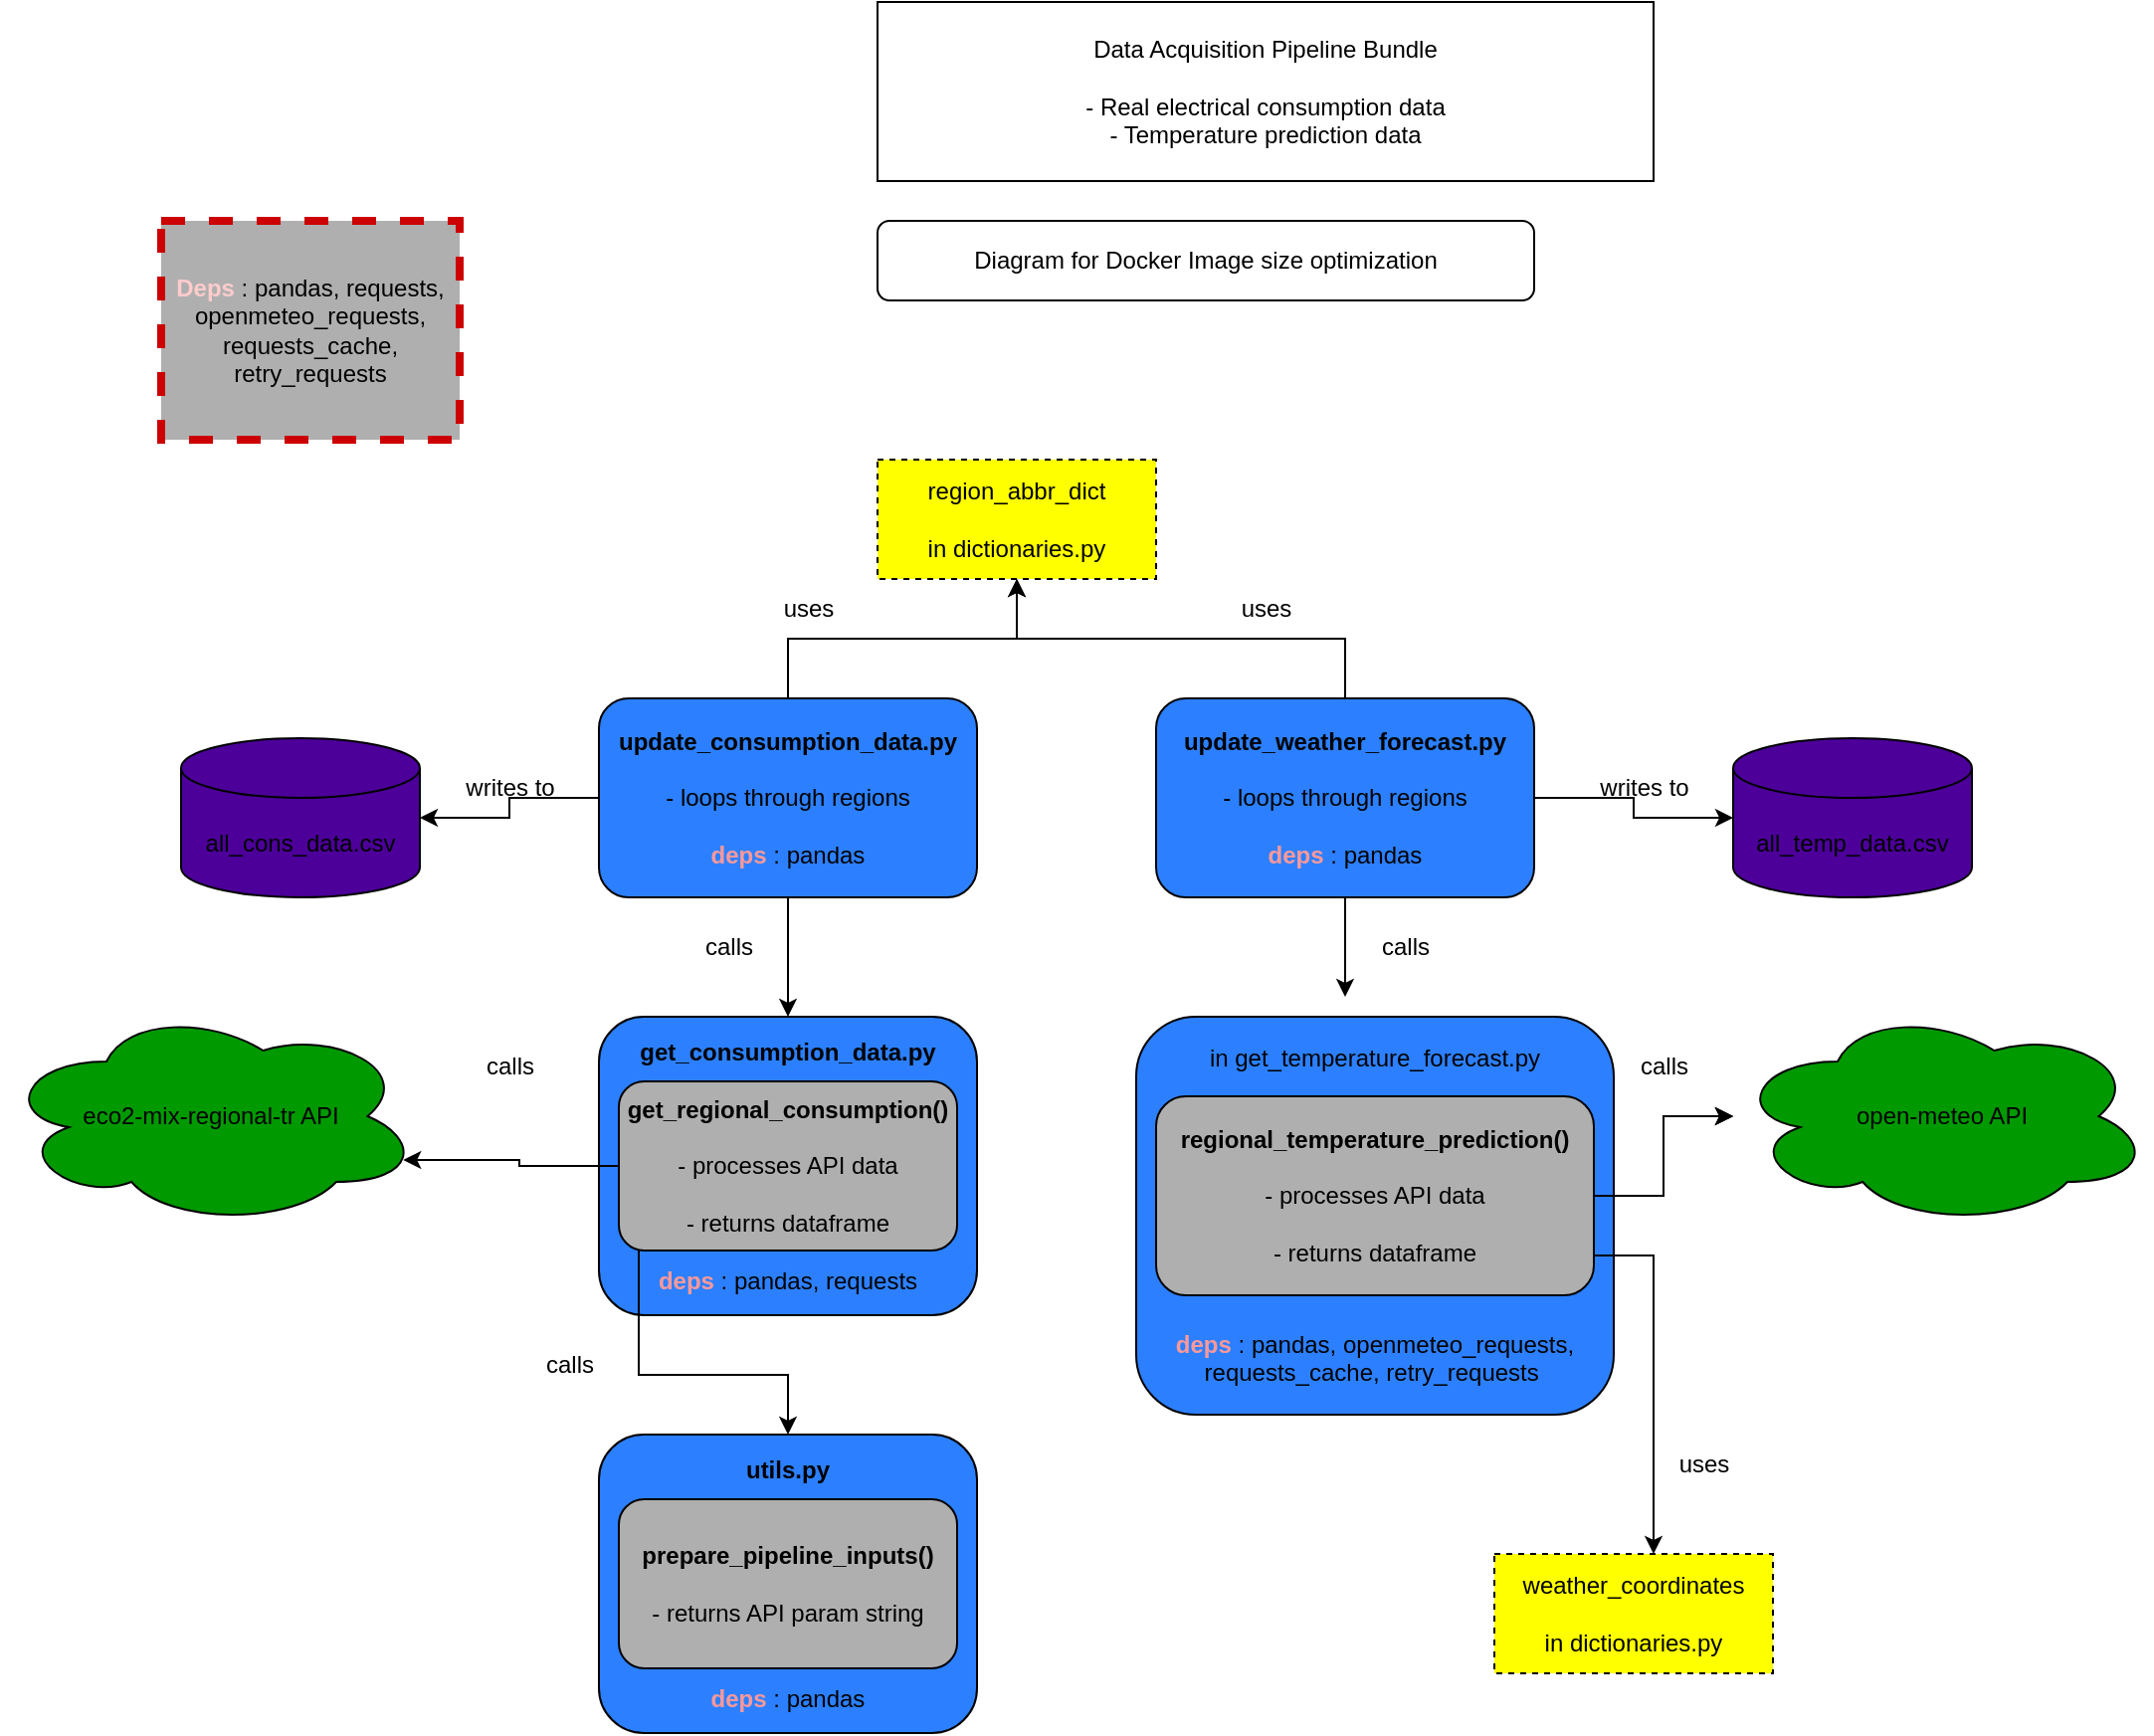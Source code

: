 <mxfile version="26.2.2">
  <diagram id="C5RBs43oDa-KdzZeNtuy" name="Page-1">
    <mxGraphModel dx="2255" dy="2058" grid="1" gridSize="10" guides="1" tooltips="1" connect="1" arrows="1" fold="1" page="1" pageScale="1" pageWidth="827" pageHeight="1169" math="0" shadow="0">
      <root>
        <mxCell id="WIyWlLk6GJQsqaUBKTNV-0" />
        <mxCell id="WIyWlLk6GJQsqaUBKTNV-1" parent="WIyWlLk6GJQsqaUBKTNV-0" />
        <mxCell id="WIyWlLk6GJQsqaUBKTNV-3" value="Diagram for Docker Image size optimization" style="rounded=1;whiteSpace=wrap;html=1;fontSize=12;glass=0;strokeWidth=1;shadow=0;" parent="WIyWlLk6GJQsqaUBKTNV-1" vertex="1">
          <mxGeometry x="340" y="-90" width="330" height="40" as="geometry" />
        </mxCell>
        <mxCell id="MsraNqGPP_kelZlvkzCJ-0" value="Data Acquisition Pipeline Bundle&lt;div&gt;&lt;br&gt;&lt;/div&gt;&lt;div&gt;- Real electrical consumption data&lt;/div&gt;&lt;div&gt;- Temperature prediction data&lt;/div&gt;" style="rounded=0;whiteSpace=wrap;html=1;" vertex="1" parent="WIyWlLk6GJQsqaUBKTNV-1">
          <mxGeometry x="340" y="-200" width="390" height="90" as="geometry" />
        </mxCell>
        <mxCell id="MsraNqGPP_kelZlvkzCJ-4" value="" style="edgeStyle=orthogonalEdgeStyle;rounded=0;orthogonalLoop=1;jettySize=auto;html=1;" edge="1" parent="WIyWlLk6GJQsqaUBKTNV-1" source="MsraNqGPP_kelZlvkzCJ-2" target="MsraNqGPP_kelZlvkzCJ-3">
          <mxGeometry relative="1" as="geometry" />
        </mxCell>
        <mxCell id="MsraNqGPP_kelZlvkzCJ-7" value="" style="edgeStyle=orthogonalEdgeStyle;rounded=0;orthogonalLoop=1;jettySize=auto;html=1;" edge="1" parent="WIyWlLk6GJQsqaUBKTNV-1" source="MsraNqGPP_kelZlvkzCJ-2" target="MsraNqGPP_kelZlvkzCJ-6">
          <mxGeometry relative="1" as="geometry" />
        </mxCell>
        <mxCell id="MsraNqGPP_kelZlvkzCJ-32" value="" style="edgeStyle=orthogonalEdgeStyle;rounded=0;orthogonalLoop=1;jettySize=auto;html=1;" edge="1" parent="WIyWlLk6GJQsqaUBKTNV-1" source="MsraNqGPP_kelZlvkzCJ-2" target="MsraNqGPP_kelZlvkzCJ-30">
          <mxGeometry relative="1" as="geometry" />
        </mxCell>
        <mxCell id="MsraNqGPP_kelZlvkzCJ-2" value="&lt;b&gt;update_consumption_data.py&lt;/b&gt;&lt;div&gt;&lt;br&gt;&lt;div&gt;- loops through regions&lt;/div&gt;&lt;/div&gt;&lt;div&gt;&lt;br&gt;&lt;/div&gt;&lt;div&gt;&lt;b&gt;&lt;font style=&quot;color: rgb(255, 153, 153);&quot;&gt;deps&lt;/font&gt;&lt;/b&gt; : pandas&lt;/div&gt;" style="rounded=1;whiteSpace=wrap;html=1;fontSize=12;glass=0;strokeWidth=1;shadow=0;fillColor=#2C80FF;" vertex="1" parent="WIyWlLk6GJQsqaUBKTNV-1">
          <mxGeometry x="200" y="150" width="190" height="100" as="geometry" />
        </mxCell>
        <mxCell id="MsraNqGPP_kelZlvkzCJ-3" value="&lt;div&gt;&lt;span style=&quot;background-color: transparent; color: light-dark(rgb(0, 0, 0), rgb(255, 255, 255));&quot;&gt;&lt;b&gt;get_consumption_data.py&lt;/b&gt;&lt;/span&gt;&lt;/div&gt;&lt;div&gt;&lt;span style=&quot;background-color: transparent; color: light-dark(rgb(0, 0, 0), rgb(255, 255, 255));&quot;&gt;&lt;br&gt;&lt;/span&gt;&lt;/div&gt;&lt;div&gt;&lt;span style=&quot;background-color: transparent; color: light-dark(rgb(0, 0, 0), rgb(255, 255, 255));&quot;&gt;&lt;br&gt;&lt;/span&gt;&lt;/div&gt;&lt;div&gt;&lt;span style=&quot;background-color: transparent; color: light-dark(rgb(0, 0, 0), rgb(255, 255, 255));&quot;&gt;&lt;br&gt;&lt;/span&gt;&lt;/div&gt;&lt;div&gt;&lt;span style=&quot;background-color: transparent; color: light-dark(rgb(0, 0, 0), rgb(255, 255, 255));&quot;&gt;&lt;br&gt;&lt;/span&gt;&lt;/div&gt;&lt;div&gt;&lt;br&gt;&lt;/div&gt;&lt;div&gt;&lt;br&gt;&lt;/div&gt;&lt;div&gt;&lt;br&gt;&lt;/div&gt;&lt;div&gt;&lt;font style=&quot;color: rgb(255, 153, 153);&quot;&gt;&lt;b style=&quot;&quot;&gt;deps&lt;/b&gt;&lt;/font&gt; : pandas, requests&lt;/div&gt;" style="rounded=1;whiteSpace=wrap;html=1;fontSize=12;glass=0;strokeWidth=1;shadow=0;fillColor=#2C80FF;" vertex="1" parent="WIyWlLk6GJQsqaUBKTNV-1">
          <mxGeometry x="200" y="310" width="190" height="150" as="geometry" />
        </mxCell>
        <mxCell id="MsraNqGPP_kelZlvkzCJ-6" value="all_cons_data.csv" style="shape=cylinder3;whiteSpace=wrap;html=1;boundedLbl=1;backgroundOutline=1;size=15;fillColor=#4C0099;" vertex="1" parent="WIyWlLk6GJQsqaUBKTNV-1">
          <mxGeometry x="-10" y="170" width="120" height="80" as="geometry" />
        </mxCell>
        <mxCell id="MsraNqGPP_kelZlvkzCJ-9" value="eco2-mix-regional-tr API" style="ellipse;shape=cloud;whiteSpace=wrap;html=1;fillColor=#009900;" vertex="1" parent="WIyWlLk6GJQsqaUBKTNV-1">
          <mxGeometry x="-100" y="305" width="210" height="110" as="geometry" />
        </mxCell>
        <mxCell id="MsraNqGPP_kelZlvkzCJ-12" value="writes to" style="text;html=1;align=center;verticalAlign=middle;resizable=0;points=[];autosize=1;strokeColor=none;fillColor=none;" vertex="1" parent="WIyWlLk6GJQsqaUBKTNV-1">
          <mxGeometry x="120" y="180" width="70" height="30" as="geometry" />
        </mxCell>
        <mxCell id="MsraNqGPP_kelZlvkzCJ-13" value="calls" style="text;html=1;align=center;verticalAlign=middle;resizable=0;points=[];autosize=1;strokeColor=none;fillColor=none;" vertex="1" parent="WIyWlLk6GJQsqaUBKTNV-1">
          <mxGeometry x="240" y="260" width="50" height="30" as="geometry" />
        </mxCell>
        <mxCell id="MsraNqGPP_kelZlvkzCJ-15" value="calls" style="text;html=1;align=center;verticalAlign=middle;resizable=0;points=[];autosize=1;strokeColor=none;fillColor=none;" vertex="1" parent="WIyWlLk6GJQsqaUBKTNV-1">
          <mxGeometry x="130" y="320" width="50" height="30" as="geometry" />
        </mxCell>
        <mxCell id="MsraNqGPP_kelZlvkzCJ-17" value="uses" style="text;html=1;align=center;verticalAlign=middle;resizable=0;points=[];autosize=1;strokeColor=none;fillColor=none;" vertex="1" parent="WIyWlLk6GJQsqaUBKTNV-1">
          <mxGeometry x="280" y="90" width="50" height="30" as="geometry" />
        </mxCell>
        <mxCell id="MsraNqGPP_kelZlvkzCJ-26" value="" style="edgeStyle=orthogonalEdgeStyle;rounded=0;orthogonalLoop=1;jettySize=auto;html=1;" edge="1" parent="WIyWlLk6GJQsqaUBKTNV-1" source="MsraNqGPP_kelZlvkzCJ-18" target="MsraNqGPP_kelZlvkzCJ-24">
          <mxGeometry relative="1" as="geometry">
            <Array as="points" />
          </mxGeometry>
        </mxCell>
        <mxCell id="MsraNqGPP_kelZlvkzCJ-33" value="" style="edgeStyle=orthogonalEdgeStyle;rounded=0;orthogonalLoop=1;jettySize=auto;html=1;" edge="1" parent="WIyWlLk6GJQsqaUBKTNV-1" source="MsraNqGPP_kelZlvkzCJ-18" target="MsraNqGPP_kelZlvkzCJ-30">
          <mxGeometry relative="1" as="geometry">
            <Array as="points">
              <mxPoint x="575" y="120" />
              <mxPoint x="410" y="120" />
            </Array>
          </mxGeometry>
        </mxCell>
        <mxCell id="MsraNqGPP_kelZlvkzCJ-18" value="&lt;b&gt;update_weather_forecast.py&lt;/b&gt;&lt;div&gt;&lt;br&gt;&lt;div&gt;- loops through regions&lt;/div&gt;&lt;/div&gt;&lt;div&gt;&lt;br&gt;&lt;/div&gt;&lt;div&gt;&lt;b&gt;&lt;font style=&quot;color: rgb(255, 153, 153);&quot;&gt;deps&lt;/font&gt;&lt;/b&gt;&amp;nbsp;: pandas&lt;/div&gt;" style="rounded=1;whiteSpace=wrap;html=1;fontSize=12;glass=0;strokeWidth=1;shadow=0;fillColor=#2C80FF;" vertex="1" parent="WIyWlLk6GJQsqaUBKTNV-1">
          <mxGeometry x="480" y="150" width="190" height="100" as="geometry" />
        </mxCell>
        <mxCell id="MsraNqGPP_kelZlvkzCJ-19" value="&lt;div&gt;&lt;span style=&quot;background-color: transparent; color: light-dark(rgb(0, 0, 0), rgb(255, 255, 255));&quot;&gt;in get_temperature_forecast.py&lt;/span&gt;&lt;/div&gt;&lt;div&gt;&lt;br&gt;&lt;/div&gt;&lt;div&gt;&lt;br&gt;&lt;/div&gt;&lt;div&gt;&lt;br&gt;&lt;/div&gt;&lt;div&gt;&lt;br&gt;&lt;/div&gt;&lt;div&gt;&lt;br&gt;&lt;/div&gt;&lt;div&gt;&lt;br&gt;&lt;/div&gt;&lt;div&gt;&lt;br&gt;&lt;/div&gt;&lt;div&gt;&lt;br&gt;&lt;/div&gt;&lt;div&gt;&lt;br&gt;&lt;/div&gt;&lt;div&gt;&lt;font style=&quot;color: rgb(255, 153, 153);&quot;&gt;&lt;b&gt;deps&lt;/b&gt;&lt;/font&gt;&amp;nbsp;: pandas, openmeteo_requests, requests_cache, retry_requests&amp;nbsp;&lt;/div&gt;" style="rounded=1;whiteSpace=wrap;html=1;fontSize=12;glass=0;strokeWidth=1;shadow=0;fillColor=#2C80FF;" vertex="1" parent="WIyWlLk6GJQsqaUBKTNV-1">
          <mxGeometry x="470" y="310" width="240" height="200" as="geometry" />
        </mxCell>
        <mxCell id="MsraNqGPP_kelZlvkzCJ-20" value="" style="edgeStyle=orthogonalEdgeStyle;rounded=0;orthogonalLoop=1;jettySize=auto;html=1;" edge="1" parent="WIyWlLk6GJQsqaUBKTNV-1">
          <mxGeometry relative="1" as="geometry">
            <mxPoint x="575" y="250" as="sourcePoint" />
            <mxPoint x="575" y="300" as="targetPoint" />
          </mxGeometry>
        </mxCell>
        <mxCell id="MsraNqGPP_kelZlvkzCJ-21" value="calls" style="text;html=1;align=center;verticalAlign=middle;resizable=0;points=[];autosize=1;strokeColor=none;fillColor=none;" vertex="1" parent="WIyWlLk6GJQsqaUBKTNV-1">
          <mxGeometry x="580" y="260" width="50" height="30" as="geometry" />
        </mxCell>
        <mxCell id="MsraNqGPP_kelZlvkzCJ-23" value="uses" style="text;html=1;align=center;verticalAlign=middle;resizable=0;points=[];autosize=1;strokeColor=none;fillColor=none;" vertex="1" parent="WIyWlLk6GJQsqaUBKTNV-1">
          <mxGeometry x="510" y="90" width="50" height="30" as="geometry" />
        </mxCell>
        <mxCell id="MsraNqGPP_kelZlvkzCJ-24" value="all_temp_data.csv" style="shape=cylinder3;whiteSpace=wrap;html=1;boundedLbl=1;backgroundOutline=1;size=15;fillColor=#4C0099;" vertex="1" parent="WIyWlLk6GJQsqaUBKTNV-1">
          <mxGeometry x="770" y="170" width="120" height="80" as="geometry" />
        </mxCell>
        <mxCell id="MsraNqGPP_kelZlvkzCJ-25" value="writes to" style="text;html=1;align=center;verticalAlign=middle;resizable=0;points=[];autosize=1;strokeColor=none;fillColor=none;" vertex="1" parent="WIyWlLk6GJQsqaUBKTNV-1">
          <mxGeometry x="690" y="180" width="70" height="30" as="geometry" />
        </mxCell>
        <mxCell id="MsraNqGPP_kelZlvkzCJ-27" value="open-meteo API" style="ellipse;shape=cloud;whiteSpace=wrap;html=1;fillColor=#009900;" vertex="1" parent="WIyWlLk6GJQsqaUBKTNV-1">
          <mxGeometry x="770" y="305" width="210" height="110" as="geometry" />
        </mxCell>
        <mxCell id="MsraNqGPP_kelZlvkzCJ-28" value="calls" style="text;html=1;align=center;verticalAlign=middle;resizable=0;points=[];autosize=1;strokeColor=none;fillColor=none;" vertex="1" parent="WIyWlLk6GJQsqaUBKTNV-1">
          <mxGeometry x="710" y="320" width="50" height="30" as="geometry" />
        </mxCell>
        <mxCell id="MsraNqGPP_kelZlvkzCJ-30" value="&lt;div&gt;&lt;font color=&quot;#000000&quot;&gt;region_abbr_dict&lt;/font&gt;&lt;/div&gt;&lt;div&gt;&lt;font color=&quot;#000000&quot;&gt;&lt;br&gt;&lt;/font&gt;&lt;/div&gt;&lt;div&gt;&lt;font color=&quot;#000000&quot;&gt;in dictionaries.py&lt;/font&gt;&lt;/div&gt;" style="rounded=0;whiteSpace=wrap;html=1;dashed=1;fillColor=#FFFF00;" vertex="1" parent="WIyWlLk6GJQsqaUBKTNV-1">
          <mxGeometry x="340" y="30" width="140" height="60" as="geometry" />
        </mxCell>
        <mxCell id="MsraNqGPP_kelZlvkzCJ-37" value="" style="edgeStyle=orthogonalEdgeStyle;rounded=0;orthogonalLoop=1;jettySize=auto;html=1;entryX=0.5;entryY=0;entryDx=0;entryDy=0;" edge="1" parent="WIyWlLk6GJQsqaUBKTNV-1" source="MsraNqGPP_kelZlvkzCJ-34" target="MsraNqGPP_kelZlvkzCJ-43">
          <mxGeometry relative="1" as="geometry">
            <Array as="points">
              <mxPoint x="220" y="490" />
              <mxPoint x="295" y="490" />
            </Array>
          </mxGeometry>
        </mxCell>
        <mxCell id="MsraNqGPP_kelZlvkzCJ-52" value="" style="edgeStyle=orthogonalEdgeStyle;rounded=0;orthogonalLoop=1;jettySize=auto;html=1;entryX=0.96;entryY=0.7;entryDx=0;entryDy=0;entryPerimeter=0;" edge="1" parent="WIyWlLk6GJQsqaUBKTNV-1" source="MsraNqGPP_kelZlvkzCJ-34" target="MsraNqGPP_kelZlvkzCJ-9">
          <mxGeometry relative="1" as="geometry" />
        </mxCell>
        <mxCell id="MsraNqGPP_kelZlvkzCJ-34" value="&lt;b&gt;get_regional_consumption()&lt;/b&gt;&lt;div&gt;&lt;br&gt;&lt;div&gt;&lt;div&gt;- processes API data&lt;/div&gt;&lt;div&gt;&lt;br&gt;&lt;/div&gt;&lt;div&gt;- returns dataframe&lt;/div&gt;&lt;/div&gt;&lt;/div&gt;" style="rounded=1;whiteSpace=wrap;html=1;fillColor=#AFAFAF;" vertex="1" parent="WIyWlLk6GJQsqaUBKTNV-1">
          <mxGeometry x="210" y="342.5" width="170" height="85" as="geometry" />
        </mxCell>
        <mxCell id="MsraNqGPP_kelZlvkzCJ-42" value="" style="edgeStyle=orthogonalEdgeStyle;rounded=0;orthogonalLoop=1;jettySize=auto;html=1;" edge="1" parent="WIyWlLk6GJQsqaUBKTNV-1" source="MsraNqGPP_kelZlvkzCJ-38" target="MsraNqGPP_kelZlvkzCJ-27">
          <mxGeometry relative="1" as="geometry" />
        </mxCell>
        <mxCell id="MsraNqGPP_kelZlvkzCJ-48" value="" style="edgeStyle=orthogonalEdgeStyle;rounded=0;orthogonalLoop=1;jettySize=auto;html=1;" edge="1" parent="WIyWlLk6GJQsqaUBKTNV-1" source="MsraNqGPP_kelZlvkzCJ-38" target="MsraNqGPP_kelZlvkzCJ-27">
          <mxGeometry relative="1" as="geometry" />
        </mxCell>
        <mxCell id="MsraNqGPP_kelZlvkzCJ-49" value="" style="edgeStyle=orthogonalEdgeStyle;rounded=0;orthogonalLoop=1;jettySize=auto;html=1;" edge="1" parent="WIyWlLk6GJQsqaUBKTNV-1" source="MsraNqGPP_kelZlvkzCJ-38" target="MsraNqGPP_kelZlvkzCJ-27">
          <mxGeometry relative="1" as="geometry" />
        </mxCell>
        <mxCell id="MsraNqGPP_kelZlvkzCJ-50" style="edgeStyle=orthogonalEdgeStyle;rounded=0;orthogonalLoop=1;jettySize=auto;html=1;exitX=0.982;exitY=0.83;exitDx=0;exitDy=0;exitPerimeter=0;" edge="1" parent="WIyWlLk6GJQsqaUBKTNV-1" source="MsraNqGPP_kelZlvkzCJ-38">
          <mxGeometry relative="1" as="geometry">
            <mxPoint x="705" y="430" as="sourcePoint" />
            <mxPoint x="730" y="580" as="targetPoint" />
            <Array as="points">
              <mxPoint x="696" y="430" />
              <mxPoint x="730" y="430" />
            </Array>
          </mxGeometry>
        </mxCell>
        <mxCell id="MsraNqGPP_kelZlvkzCJ-38" value="&lt;div&gt;&lt;b&gt;regional_temperature_prediction()&lt;/b&gt;&lt;/div&gt;&lt;div&gt;&lt;b&gt;&lt;br&gt;&lt;/b&gt;&lt;/div&gt;&lt;div&gt;- processes API data&lt;/div&gt;&lt;div&gt;&lt;br&gt;&lt;/div&gt;&lt;div&gt;- returns dataframe&lt;/div&gt;" style="rounded=1;whiteSpace=wrap;html=1;fillColor=#AFAFAF;" vertex="1" parent="WIyWlLk6GJQsqaUBKTNV-1">
          <mxGeometry x="480" y="350" width="220" height="100" as="geometry" />
        </mxCell>
        <mxCell id="MsraNqGPP_kelZlvkzCJ-39" value="&lt;div&gt;&lt;font color=&quot;#000000&quot;&gt;weather_coordinates&lt;/font&gt;&lt;/div&gt;&lt;div&gt;&lt;font color=&quot;#000000&quot;&gt;&lt;br&gt;&lt;/font&gt;&lt;/div&gt;&lt;div&gt;&lt;font color=&quot;#000000&quot;&gt;in dictionaries.py&lt;/font&gt;&lt;/div&gt;" style="rounded=0;whiteSpace=wrap;html=1;dashed=1;fillColor=#FFFF00;" vertex="1" parent="WIyWlLk6GJQsqaUBKTNV-1">
          <mxGeometry x="650" y="580" width="140" height="60" as="geometry" />
        </mxCell>
        <mxCell id="MsraNqGPP_kelZlvkzCJ-41" value="uses" style="text;html=1;align=center;verticalAlign=middle;resizable=0;points=[];autosize=1;strokeColor=none;fillColor=none;" vertex="1" parent="WIyWlLk6GJQsqaUBKTNV-1">
          <mxGeometry x="730" y="520" width="50" height="30" as="geometry" />
        </mxCell>
        <mxCell id="MsraNqGPP_kelZlvkzCJ-43" value="&lt;div&gt;&lt;span style=&quot;background-color: transparent; color: light-dark(rgb(0, 0, 0), rgb(255, 255, 255));&quot;&gt;&lt;b&gt;utils.py&lt;/b&gt;&lt;/span&gt;&lt;/div&gt;&lt;div&gt;&lt;span style=&quot;background-color: transparent; color: light-dark(rgb(0, 0, 0), rgb(255, 255, 255));&quot;&gt;&lt;br&gt;&lt;/span&gt;&lt;/div&gt;&lt;div&gt;&lt;span style=&quot;background-color: transparent; color: light-dark(rgb(0, 0, 0), rgb(255, 255, 255));&quot;&gt;&lt;br&gt;&lt;/span&gt;&lt;/div&gt;&lt;div&gt;&lt;span style=&quot;background-color: transparent; color: light-dark(rgb(0, 0, 0), rgb(255, 255, 255));&quot;&gt;&lt;br&gt;&lt;/span&gt;&lt;/div&gt;&lt;div&gt;&lt;span style=&quot;background-color: transparent; color: light-dark(rgb(0, 0, 0), rgb(255, 255, 255));&quot;&gt;&lt;br&gt;&lt;/span&gt;&lt;/div&gt;&lt;div&gt;&lt;br&gt;&lt;/div&gt;&lt;div&gt;&lt;br&gt;&lt;/div&gt;&lt;div&gt;&lt;br&gt;&lt;/div&gt;&lt;div&gt;&lt;font style=&quot;color: rgb(255, 153, 153);&quot;&gt;&lt;b style=&quot;&quot;&gt;deps&lt;/b&gt;&lt;/font&gt; : pandas&lt;/div&gt;" style="rounded=1;whiteSpace=wrap;html=1;fontSize=12;glass=0;strokeWidth=1;shadow=0;fillColor=#2C80FF;" vertex="1" parent="WIyWlLk6GJQsqaUBKTNV-1">
          <mxGeometry x="200" y="520" width="190" height="150" as="geometry" />
        </mxCell>
        <mxCell id="MsraNqGPP_kelZlvkzCJ-44" value="&lt;b&gt;prepare_pipeline_inputs()&lt;/b&gt;&lt;div&gt;&lt;div&gt;&lt;div&gt;&lt;br&gt;&lt;/div&gt;&lt;div&gt;- returns API param string&lt;/div&gt;&lt;/div&gt;&lt;/div&gt;" style="rounded=1;whiteSpace=wrap;html=1;fillColor=#AFAFAF;" vertex="1" parent="WIyWlLk6GJQsqaUBKTNV-1">
          <mxGeometry x="210" y="552.5" width="170" height="85" as="geometry" />
        </mxCell>
        <mxCell id="MsraNqGPP_kelZlvkzCJ-53" value="calls" style="text;html=1;align=center;verticalAlign=middle;resizable=0;points=[];autosize=1;strokeColor=none;fillColor=none;" vertex="1" parent="WIyWlLk6GJQsqaUBKTNV-1">
          <mxGeometry x="160" y="470" width="50" height="30" as="geometry" />
        </mxCell>
        <mxCell id="MsraNqGPP_kelZlvkzCJ-54" value="&lt;b&gt;&lt;font style=&quot;color: rgb(255, 204, 204);&quot;&gt;Deps&lt;/font&gt;&lt;/b&gt; : pandas, requests, openmeteo_requests, requests_cache, retry_requests" style="rounded=0;whiteSpace=wrap;html=1;fillColor=#AFAFAF;dashed=1;strokeColor=#CC0000;strokeWidth=4;" vertex="1" parent="WIyWlLk6GJQsqaUBKTNV-1">
          <mxGeometry x="-20" y="-90" width="150" height="110" as="geometry" />
        </mxCell>
      </root>
    </mxGraphModel>
  </diagram>
</mxfile>

